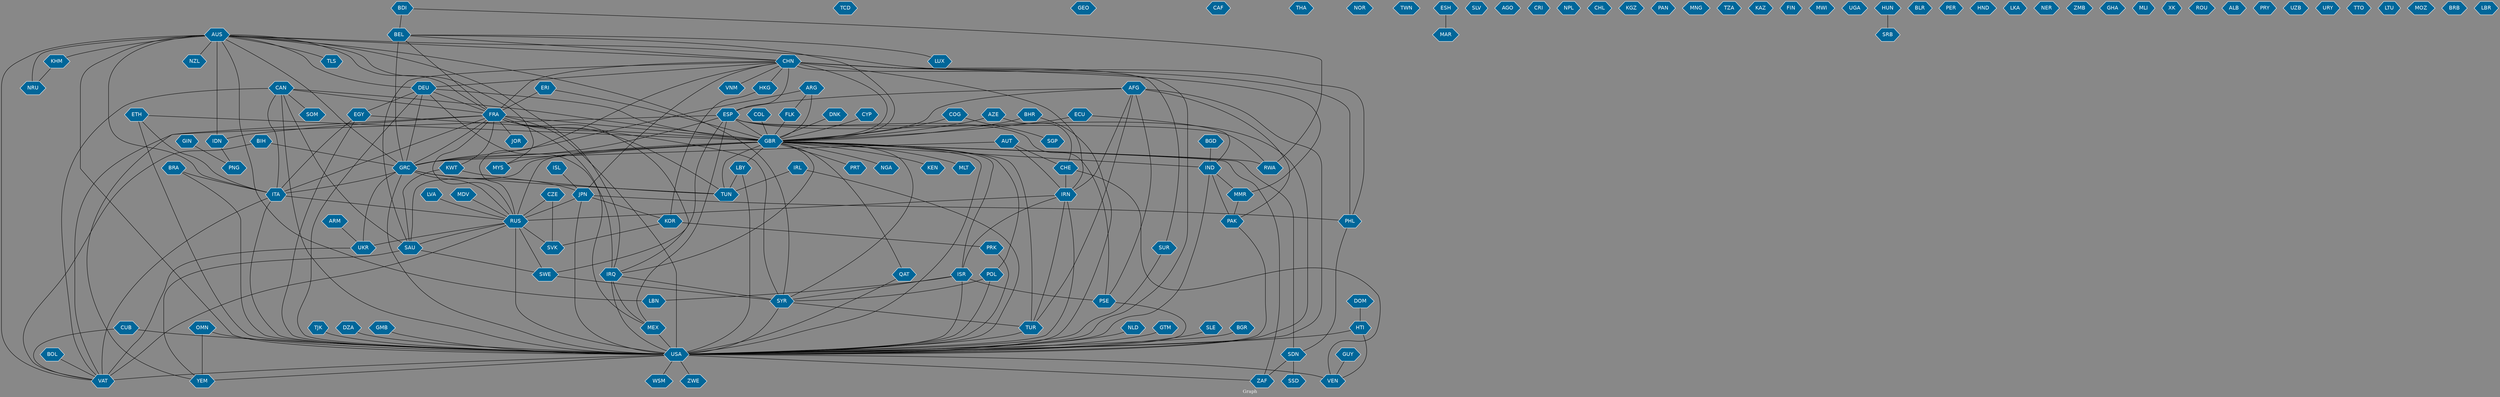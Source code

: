 // Countries together in item graph
graph {
	graph [bgcolor="#888888" fontcolor=white fontsize=12 label="Graph" outputorder=edgesfirst overlap=prism]
	node [color=white fillcolor="#006699" fontcolor=white fontname=Helvetica shape=hexagon style=filled]
	edge [arrowhead=open color=black fontcolor=white fontname=Courier fontsize=12]
		GBR [label=GBR]
		USA [label=USA]
		FRA [label=FRA]
		ISR [label=ISR]
		AFG [label=AFG]
		DEU [label=DEU]
		SYR [label=SYR]
		TUR [label=TUR]
		HTI [label=HTI]
		POL [label=POL]
		CHN [label=CHN]
		AUS [label=AUS]
		JPN [label=JPN]
		IND [label=IND]
		TCD [label=TCD]
		BRA [label=BRA]
		IRQ [label=IRQ]
		VAT [label=VAT]
		GEO [label=GEO]
		ERI [label=ERI]
		TUN [label=TUN]
		MYS [label=MYS]
		COL [label=COL]
		GRC [label=GRC]
		NZL [label=NZL]
		PAK [label=PAK]
		RUS [label=RUS]
		UKR [label=UKR]
		DNK [label=DNK]
		IDN [label=IDN]
		IRN [label=IRN]
		EGY [label=EGY]
		CAF [label=CAF]
		SWE [label=SWE]
		ITA [label=ITA]
		NLD [label=NLD]
		THA [label=THA]
		LBY [label=LBY]
		CAN [label=CAN]
		ESP [label=ESP]
		SAU [label=SAU]
		PRK [label=PRK]
		VEN [label=VEN]
		CHE [label=CHE]
		NOR [label=NOR]
		AZE [label=AZE]
		ZAF [label=ZAF]
		MEX [label=MEX]
		TWN [label=TWN]
		BDI [label=BDI]
		IRL [label=IRL]
		MMR [label=MMR]
		HKG [label=HKG]
		BIH [label=BIH]
		KWT [label=KWT]
		NRU [label=NRU]
		ECU [label=ECU]
		MAR [label=MAR]
		ETH [label=ETH]
		YEM [label=YEM]
		PSE [label=PSE]
		PRT [label=PRT]
		BGD [label=BGD]
		BEL [label=BEL]
		QAT [label=QAT]
		SSD [label=SSD]
		SDN [label=SDN]
		SLV [label=SLV]
		GTM [label=GTM]
		AGO [label=AGO]
		VNM [label=VNM]
		CUB [label=CUB]
		CRI [label=CRI]
		ISL [label=ISL]
		NPL [label=NPL]
		KOR [label=KOR]
		PHL [label=PHL]
		SVK [label=SVK]
		CHL [label=CHL]
		NGA [label=NGA]
		RWA [label=RWA]
		KHM [label=KHM]
		JOR [label=JOR]
		KGZ [label=KGZ]
		BHR [label=BHR]
		PAN [label=PAN]
		MDV [label=MDV]
		ARM [label=ARM]
		MNG [label=MNG]
		CZE [label=CZE]
		AUT [label=AUT]
		KEN [label=KEN]
		GUY [label=GUY]
		TZA [label=TZA]
		KAZ [label=KAZ]
		FIN [label=FIN]
		SLE [label=SLE]
		SGP [label=SGP]
		COG [label=COG]
		LBN [label=LBN]
		MWI [label=MWI]
		BOL [label=BOL]
		BGR [label=BGR]
		ARG [label=ARG]
		UGA [label=UGA]
		HUN [label=HUN]
		BLR [label=BLR]
		PER [label=PER]
		SOM [label=SOM]
		HND [label=HND]
		LKA [label=LKA]
		CYP [label=CYP]
		NER [label=NER]
		DOM [label=DOM]
		PNG [label=PNG]
		ZMB [label=ZMB]
		GHA [label=GHA]
		MLI [label=MLI]
		XK [label=XK]
		ROU [label=ROU]
		ALB [label=ALB]
		TLS [label=TLS]
		PRY [label=PRY]
		SUR [label=SUR]
		UZB [label=UZB]
		GIN [label=GIN]
		TJK [label=TJK]
		ZWE [label=ZWE]
		URY [label=URY]
		TTO [label=TTO]
		DZA [label=DZA]
		LTU [label=LTU]
		GMB [label=GMB]
		MOZ [label=MOZ]
		OMN [label=OMN]
		LVA [label=LVA]
		SRB [label=SRB]
		LUX [label=LUX]
		MLT [label=MLT]
		BRB [label=BRB]
		FLK [label=FLK]
		ESH [label=ESH]
		WSM [label=WSM]
		LBR [label=LBR]
			FRA -- IDN [weight=1]
			ESP -- PSE [weight=1]
			GRC -- RUS [weight=2]
			SYR -- TUR [weight=3]
			USA -- VAT [weight=5]
			ERI -- FRA [weight=2]
			CAN -- USA [weight=3]
			SAU -- YEM [weight=6]
			AUS -- VAT [weight=2]
			RUS -- SVK [weight=1]
			GBR -- MLT [weight=1]
			SAU -- SWE [weight=1]
			CAN -- GBR [weight=2]
			GBR -- TUN [weight=42]
			FRA -- ITA [weight=3]
			ESP -- RWA [weight=1]
			KWT -- TUN [weight=9]
			LBY -- TUN [weight=4]
			ITA -- RUS [weight=1]
			SLE -- USA [weight=1]
			AFG -- GBR [weight=1]
			CAN -- FRA [weight=1]
			ESH -- MAR [weight=1]
			DEU -- GBR [weight=4]
			GBR -- PRT [weight=2]
			IND -- PAK [weight=3]
			AFG -- USA [weight=3]
			BRA -- USA [weight=5]
			GUY -- VEN [weight=1]
			GBR -- NGA [weight=1]
			AFG -- ESP [weight=1]
			CHN -- DEU [weight=1]
			JPN -- PHL [weight=1]
			BEL -- GRC [weight=14]
			IRN -- ISR [weight=1]
			BEL -- FRA [weight=2]
			FRA -- JOR [weight=1]
			AUS -- LBN [weight=1]
			LBY -- USA [weight=8]
			AUS -- GRC [weight=1]
			FRA -- YEM [weight=1]
			SDN -- SSD [weight=3]
			USA -- YEM [weight=7]
			DOM -- HTI [weight=4]
			GBR -- GRC [weight=12]
			ERI -- GBR [weight=1]
			TUR -- USA [weight=3]
			CHN -- ESP [weight=1]
			BDI -- BEL [weight=1]
			PRK -- USA [weight=1]
			AUT -- IRN [weight=3]
			ISR -- LBN [weight=2]
			CZE -- SVK [weight=1]
			AUS -- KHM [weight=1]
			HKG -- KOR [weight=1]
			AUS -- DEU [weight=2]
			KOR -- PRK [weight=2]
			JPN -- USA [weight=2]
			CHN -- USA [weight=9]
			GTM -- USA [weight=1]
			EGY -- ITA [weight=1]
			AUS -- USA [weight=12]
			QAT -- USA [weight=2]
			AFG -- PSE [weight=1]
			CHN -- GBR [weight=7]
			GRC -- JPN [weight=1]
			LVA -- RUS [weight=1]
			MMR -- PAK [weight=1]
			IND -- USA [weight=1]
			GBR -- RWA [weight=5]
			HTI -- VEN [weight=2]
			OMN -- USA [weight=1]
			DEU -- IRQ [weight=1]
			GBR -- ISR [weight=2]
			AUT -- CHE [weight=1]
			AUS -- IRQ [weight=2]
			GBR -- LBY [weight=1]
			ITA -- VAT [weight=5]
			GBR -- USA [weight=22]
			ECU -- GBR [weight=1]
			CAN -- ITA [weight=1]
			DEU -- EGY [weight=9]
			GBR -- IND [weight=1]
			ECU -- IND [weight=2]
			GBR -- QAT [weight=2]
			EGY -- GBR [weight=4]
			KWT -- SAU [weight=2]
			PSE -- USA [weight=1]
			IRQ -- SYR [weight=1]
			BGD -- IND [weight=3]
			BDI -- RWA [weight=1]
			CHN -- FRA [weight=1]
			ISR -- USA [weight=7]
			DEU -- GRC [weight=39]
			NLD -- USA [weight=2]
			AUS -- PHL [weight=2]
			FRA -- MEX [weight=1]
			ESP -- MEX [weight=1]
			GBR -- RUS [weight=4]
			FRA -- GRC [weight=10]
			CHN -- SAU [weight=1]
			AUT -- GRC [weight=2]
			BOL -- VAT [weight=1]
			BIH -- GRC [weight=2]
			CAN -- SAU [weight=1]
			AUS -- IDN [weight=15]
			ESP -- VAT [weight=1]
			POL -- USA [weight=2]
			GBR -- IRQ [weight=1]
			AUS -- NRU [weight=4]
			GBR -- SYR [weight=3]
			USA -- VEN [weight=2]
			GBR -- SDN [weight=1]
			IRN -- RUS [weight=1]
			FRA -- USA [weight=12]
			DEU -- FRA [weight=10]
			USA -- ZAF [weight=5]
			ISR -- PSE [weight=18]
			GRC -- TUN [weight=2]
			GBR -- KEN [weight=1]
			FRA -- KWT [weight=9]
			DZA -- USA [weight=1]
			FRA -- GBR [weight=6]
			PAK -- USA [weight=1]
			KHM -- NRU [weight=2]
			CUB -- USA [weight=4]
			GRC -- ITA [weight=1]
			SWE -- SYR [weight=1]
			CUB -- VAT [weight=1]
			BHR -- GBR [weight=1]
			HTI -- USA [weight=3]
			GMB -- USA [weight=1]
			GIN -- PNG [weight=2]
			BRA -- ITA [weight=1]
			AZE -- CHE [weight=1]
			AFG -- IRN [weight=1]
			GRC -- UKR [weight=2]
			IRQ -- MEX [weight=1]
			CHN -- MMR [weight=1]
			AUS -- NZL [weight=1]
			BHR -- USA [weight=1]
			AZE -- GBR [weight=1]
			BEL -- CHN [weight=1]
			FRA -- SYR [weight=1]
			MEX -- USA [weight=9]
			CYP -- GBR [weight=1]
			GBR -- SAU [weight=2]
			POL -- SYR [weight=1]
			RUS -- UKR [weight=8]
			ITA -- USA [weight=3]
			BGR -- USA [weight=2]
			FRA -- SWE [weight=1]
			FRA -- RUS [weight=1]
			IRN -- USA [weight=4]
			GRC -- USA [weight=12]
			GBR -- POL [weight=1]
			IRN -- TUR [weight=1]
			ARG -- FLK [weight=1]
			BEL -- LUX [weight=1]
			ESP -- GBR [weight=1]
			CAN -- VAT [weight=1]
			IDN -- PNG [weight=1]
			ESP -- USA [weight=3]
			FLK -- GBR [weight=1]
			SDN -- ZAF [weight=6]
			ARM -- UKR [weight=1]
			USA -- ZWE [weight=1]
			GBR -- ZAF [weight=1]
			ISL -- JPN [weight=1]
			CHE -- IRN [weight=1]
			ETH -- ITA [weight=1]
			ESP -- GRC [weight=2]
			SYR -- USA [weight=8]
			EGY -- USA [weight=2]
			OMN -- YEM [weight=1]
			IND -- MMR [weight=3]
			TJK -- USA [weight=1]
			RUS -- SAU [weight=1]
			ISR -- SYR [weight=2]
			HUN -- SRB [weight=2]
			SUR -- USA [weight=1]
			DNK -- GBR [weight=1]
			ETH -- USA [weight=1]
			IRQ -- USA [weight=15]
			CHN -- IRN [weight=1]
			COG -- GBR [weight=2]
			CHN -- JPN [weight=3]
			ETH -- GBR [weight=1]
			PHL -- SDN [weight=1]
			BEL -- GBR [weight=9]
			JPN -- KOR [weight=2]
			AUS -- FRA [weight=2]
			AUS -- SYR [weight=2]
			BIH -- VAT [weight=2]
			ARG -- GBR [weight=2]
			GBR -- TUR [weight=1]
			COG -- SGP [weight=1]
			IRL -- USA [weight=3]
			CHN -- SUR [weight=1]
			AFG -- PAK [weight=1]
			AFG -- TUR [weight=2]
			RUS -- VAT [weight=4]
			CHN -- PHL [weight=2]
			CHN -- RUS [weight=5]
			CZE -- RUS [weight=1]
			RUS -- USA [weight=7]
			JPN -- RUS [weight=1]
			DEU -- USA [weight=7]
			ARG -- GRC [weight=1]
			CHE -- VEN [weight=1]
			UKR -- VAT [weight=2]
			USA -- WSM [weight=1]
			CAN -- SOM [weight=1]
			ESP -- IRQ [weight=1]
			CHN -- VNM [weight=1]
			IRL -- TUN [weight=2]
			AUS -- ITA [weight=1]
			MDV -- RUS [weight=1]
			COL -- GBR [weight=1]
			AUS -- CHN [weight=4]
			RUS -- SWE [weight=1]
			GBR -- MYS [weight=15]
			FRA -- TUN [weight=10]
			AUS -- TLS [weight=1]
			KOR -- SVK [weight=1]
			CHN -- HKG [weight=4]
			AUS -- MYS [weight=2]
}